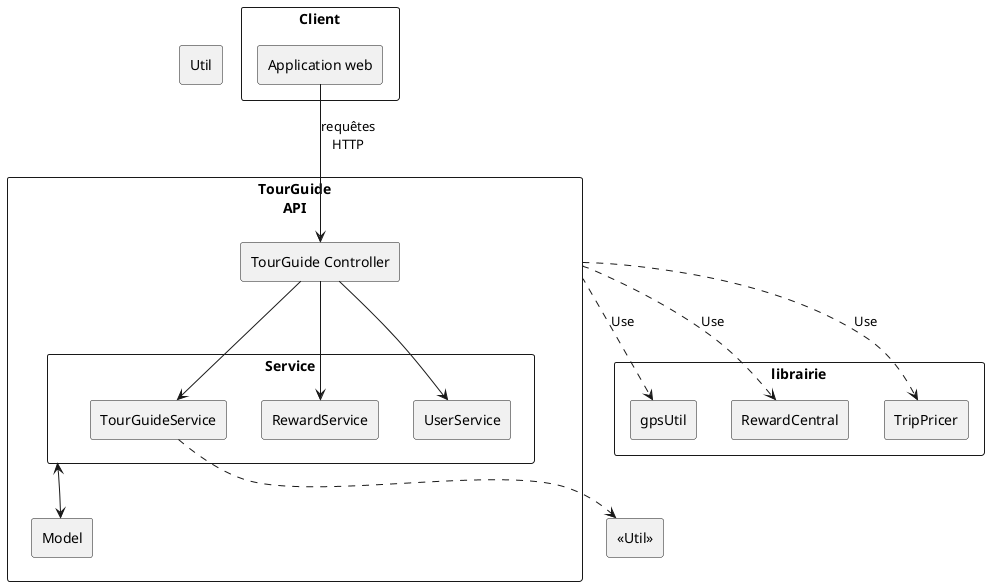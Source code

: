 @startuml
skinparam componentStyle rectangle
skinparam packageStyle rectangle

' Client web
package "«Client»" {
    [Application web]
}

' TourGuide API
package "TourGuide\nAPI" {

    [TourGuide Controller]

    package "«Service»" {
        [TourGuideService]
        [RewardService]
        [UserService]
    }

    package "«Model»" {
    }
}

' Util
package "«Util»" {
}

' Librairies
package "«librairie»" {
    [gpsUtil]
    [RewardCentral]
    [TripPricer]
}


' Relations
[Application web] --> [TourGuide Controller] : requêtes\nHTTP

[TourGuide Controller] --> [TourGuideService]
[TourGuide Controller] --> [RewardService]
[TourGuide Controller] --> [UserService]

[TourGuide\nAPI] ..> [gpsUtil] : Use
[TourGuide\nAPI] ..> [RewardCentral] : Use
[TourGuide\nAPI] ..> [TripPricer] : Use
[Service] <--> [Model]
[TourGuideService] ..> [«Util»]

@enduml